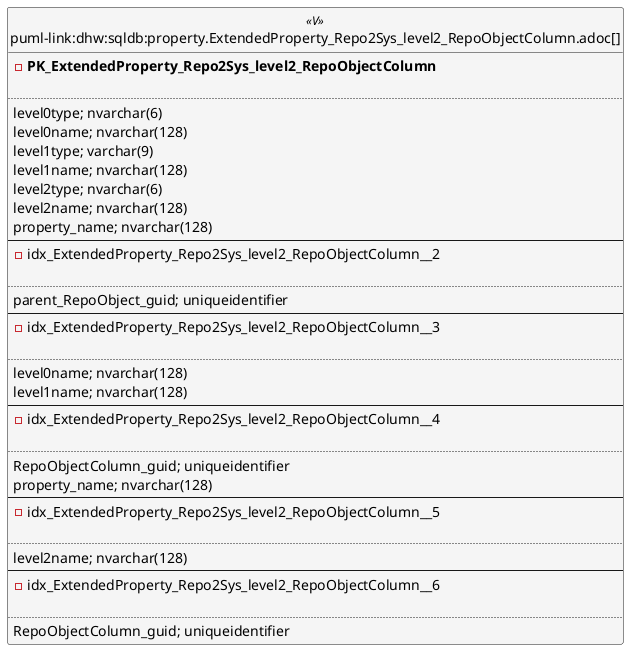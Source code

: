 @startuml
left to right direction
'top to bottom direction
hide circle
'avoide "." issues:
set namespaceSeparator none


skinparam class {
  BackgroundColor White
  BackgroundColor<<FN>> Yellow
  BackgroundColor<<FS>> Yellow
  BackgroundColor<<FT>> LightGray
  BackgroundColor<<IF>> Yellow
  BackgroundColor<<IS>> Yellow
  BackgroundColor<<P>> Aqua
  BackgroundColor<<PC>> Aqua
  BackgroundColor<<SN>> Yellow
  BackgroundColor<<SO>> SlateBlue
  BackgroundColor<<TF>> LightGray
  BackgroundColor<<TR>> Tomato
  BackgroundColor<<U>> White
  BackgroundColor<<V>> WhiteSmoke
  BackgroundColor<<X>> Aqua
  BackgroundColor<<external>> AliceBlue
}


entity "puml-link:dhw:sqldb:property.ExtendedProperty_Repo2Sys_level2_RepoObjectColumn.adoc[]" as property.ExtendedProperty_Repo2Sys_level2_RepoObjectColumn << V >> {
- **PK_ExtendedProperty_Repo2Sys_level2_RepoObjectColumn**

..
level0type; nvarchar(6)
level0name; nvarchar(128)
level1type; varchar(9)
level1name; nvarchar(128)
level2type; nvarchar(6)
level2name; nvarchar(128)
property_name; nvarchar(128)
--
- idx_ExtendedProperty_Repo2Sys_level2_RepoObjectColumn__2

..
parent_RepoObject_guid; uniqueidentifier
--
- idx_ExtendedProperty_Repo2Sys_level2_RepoObjectColumn__3

..
level0name; nvarchar(128)
level1name; nvarchar(128)
--
- idx_ExtendedProperty_Repo2Sys_level2_RepoObjectColumn__4

..
RepoObjectColumn_guid; uniqueidentifier
property_name; nvarchar(128)
--
- idx_ExtendedProperty_Repo2Sys_level2_RepoObjectColumn__5

..
level2name; nvarchar(128)
--
- idx_ExtendedProperty_Repo2Sys_level2_RepoObjectColumn__6

..
RepoObjectColumn_guid; uniqueidentifier
}


@enduml

